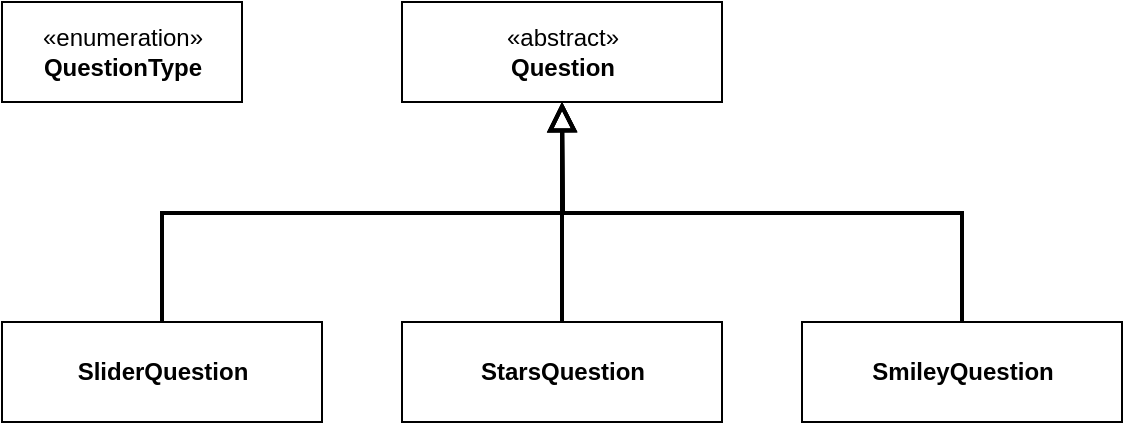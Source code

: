 <mxfile version="13.10.2" type="device"><diagram id="ahp5gFYgWlOZxXaEdxOG" name="Page-1"><mxGraphModel dx="1636" dy="889" grid="1" gridSize="10" guides="1" tooltips="1" connect="1" arrows="1" fold="1" page="1" pageScale="1" pageWidth="850" pageHeight="1100" math="0" shadow="0"><root><mxCell id="0"/><mxCell id="1" parent="0"/><mxCell id="-oPXKWcmska_FQkwmV7m-1" value="«abstract»&lt;br&gt;&lt;b&gt;Question&lt;/b&gt;" style="html=1;" vertex="1" parent="1"><mxGeometry x="360" y="80" width="160" height="50" as="geometry"/></mxCell><mxCell id="-oPXKWcmska_FQkwmV7m-2" value="«enumeration»&lt;br&gt;&lt;b&gt;QuestionType&lt;/b&gt;" style="html=1;" vertex="1" parent="1"><mxGeometry x="160" y="80" width="120" height="50" as="geometry"/></mxCell><mxCell id="-oPXKWcmska_FQkwmV7m-8" style="edgeStyle=orthogonalEdgeStyle;rounded=0;orthogonalLoop=1;jettySize=auto;html=1;exitX=0.5;exitY=0;exitDx=0;exitDy=0;endArrow=block;endFill=0;endSize=10;strokeWidth=2;" edge="1" parent="1" source="-oPXKWcmska_FQkwmV7m-3"><mxGeometry relative="1" as="geometry"><mxPoint x="440" y="130" as="targetPoint"/></mxGeometry></mxCell><mxCell id="-oPXKWcmska_FQkwmV7m-3" value="&lt;b&gt;SliderQuestion&lt;/b&gt;" style="html=1;" vertex="1" parent="1"><mxGeometry x="160" y="240" width="160" height="50" as="geometry"/></mxCell><mxCell id="-oPXKWcmska_FQkwmV7m-6" style="edgeStyle=orthogonalEdgeStyle;rounded=0;orthogonalLoop=1;jettySize=auto;html=1;exitX=0.5;exitY=0;exitDx=0;exitDy=0;entryX=0.5;entryY=1;entryDx=0;entryDy=0;strokeWidth=2;endArrow=block;endFill=0;endSize=10;" edge="1" parent="1" source="-oPXKWcmska_FQkwmV7m-4" target="-oPXKWcmska_FQkwmV7m-1"><mxGeometry relative="1" as="geometry"/></mxCell><mxCell id="-oPXKWcmska_FQkwmV7m-4" value="&lt;b&gt;StarsQuestion&lt;/b&gt;" style="html=1;" vertex="1" parent="1"><mxGeometry x="360" y="240" width="160" height="50" as="geometry"/></mxCell><mxCell id="-oPXKWcmska_FQkwmV7m-7" style="edgeStyle=orthogonalEdgeStyle;rounded=0;orthogonalLoop=1;jettySize=auto;html=1;exitX=0.5;exitY=0;exitDx=0;exitDy=0;endArrow=block;endFill=0;endSize=10;strokeWidth=2;" edge="1" parent="1" source="-oPXKWcmska_FQkwmV7m-5"><mxGeometry relative="1" as="geometry"><mxPoint x="440" y="130" as="targetPoint"/></mxGeometry></mxCell><mxCell id="-oPXKWcmska_FQkwmV7m-5" value="&lt;b&gt;SmileyQuestion&lt;/b&gt;" style="html=1;" vertex="1" parent="1"><mxGeometry x="560" y="240" width="160" height="50" as="geometry"/></mxCell></root></mxGraphModel></diagram></mxfile>